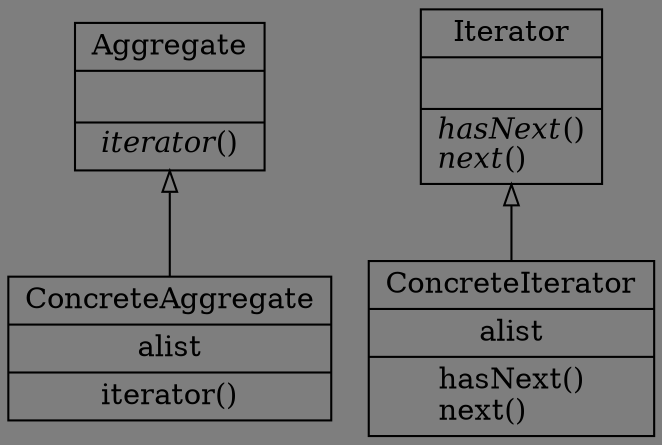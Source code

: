 digraph "classes_行为型模式-迭代器模式.py" {
rankdir=BT
bgcolor="#7e7e7e"
charset="utf-8"
"行为型模式-迭代器模式.Aggregate" [color="black", fontcolor="black", label=<{Aggregate|<br ALIGN="LEFT"/>|<I>iterator</I>()<br ALIGN="LEFT"/>}>, shape="record", style="solid"];
"行为型模式-迭代器模式.ConcreteAggregate" [color="black", fontcolor="black", label=<{ConcreteAggregate|alist<br ALIGN="LEFT"/>|iterator()<br ALIGN="LEFT"/>}>, shape="record", style="solid"];
"行为型模式-迭代器模式.ConcreteIterator" [color="black", fontcolor="black", label=<{ConcreteIterator|alist<br ALIGN="LEFT"/>|hasNext()<br ALIGN="LEFT"/>next()<br ALIGN="LEFT"/>}>, shape="record", style="solid"];
"行为型模式-迭代器模式.Iterator" [color="black", fontcolor="black", label=<{Iterator|<br ALIGN="LEFT"/>|<I>hasNext</I>()<br ALIGN="LEFT"/><I>next</I>()<br ALIGN="LEFT"/>}>, shape="record", style="solid"];
"行为型模式-迭代器模式.ConcreteAggregate" -> "行为型模式-迭代器模式.Aggregate" [arrowhead="empty", arrowtail="none"];
"行为型模式-迭代器模式.ConcreteIterator" -> "行为型模式-迭代器模式.Iterator" [arrowhead="empty", arrowtail="none"];
}
